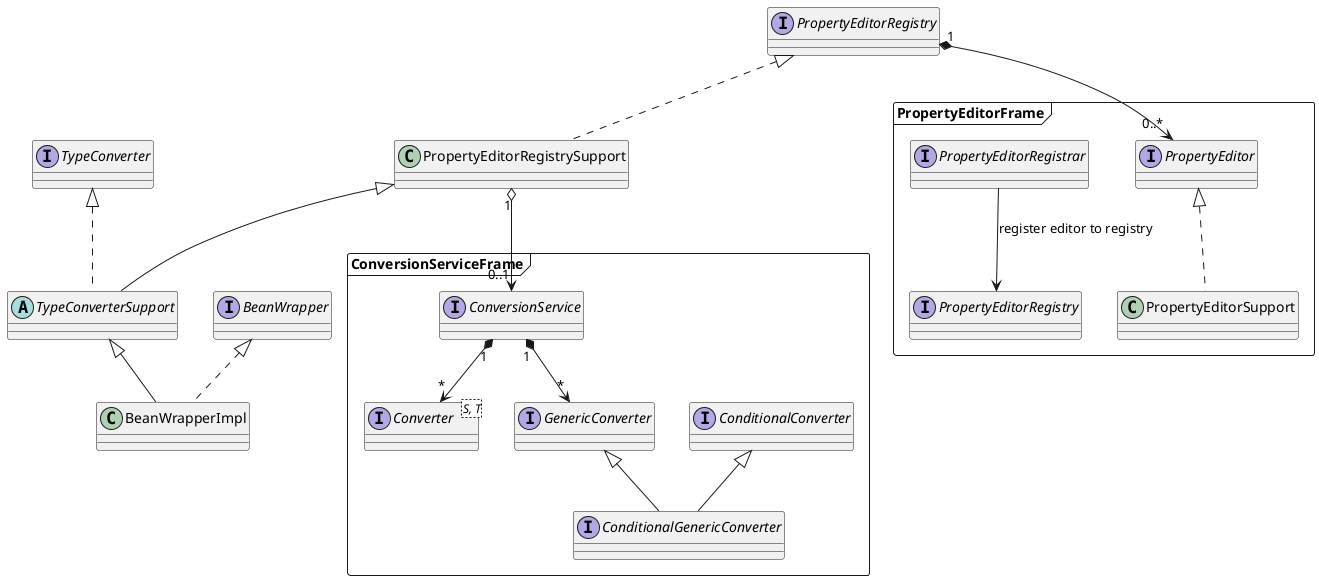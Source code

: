 @startuml ""

frame PropertyEditorFrame {
interface PropertyEditor
class PropertyEditorSupport implements PropertyEditor

interface PropertyEditorRegistrar
interface PropertyEditorRegistry
PropertyEditorRegistrar --> PropertyEditorRegistry: register editor to registry
}

frame ConversionServiceFrame {
interface Converter<S, T>

interface ConditionalConverter
interface GenericConverter
interface ConditionalGenericConverter extends GenericConverter, ConditionalConverter

interface ConversionService
ConversionService "1" *--> "*" Converter
ConversionService "1" *--> "*" GenericConverter
}

class PropertyEditorRegistrySupport implements PropertyEditorRegistry
PropertyEditorRegistry "1" *--> "0..*" PropertyEditor
PropertyEditorRegistrySupport "1" o--> "0..1" ConversionService

interface TypeConverter
abstract class TypeConverterSupport extends PropertyEditorRegistrySupport implements TypeConverter

class BeanWrapperImpl extends TypeConverterSupport implements BeanWrapper

@enduml